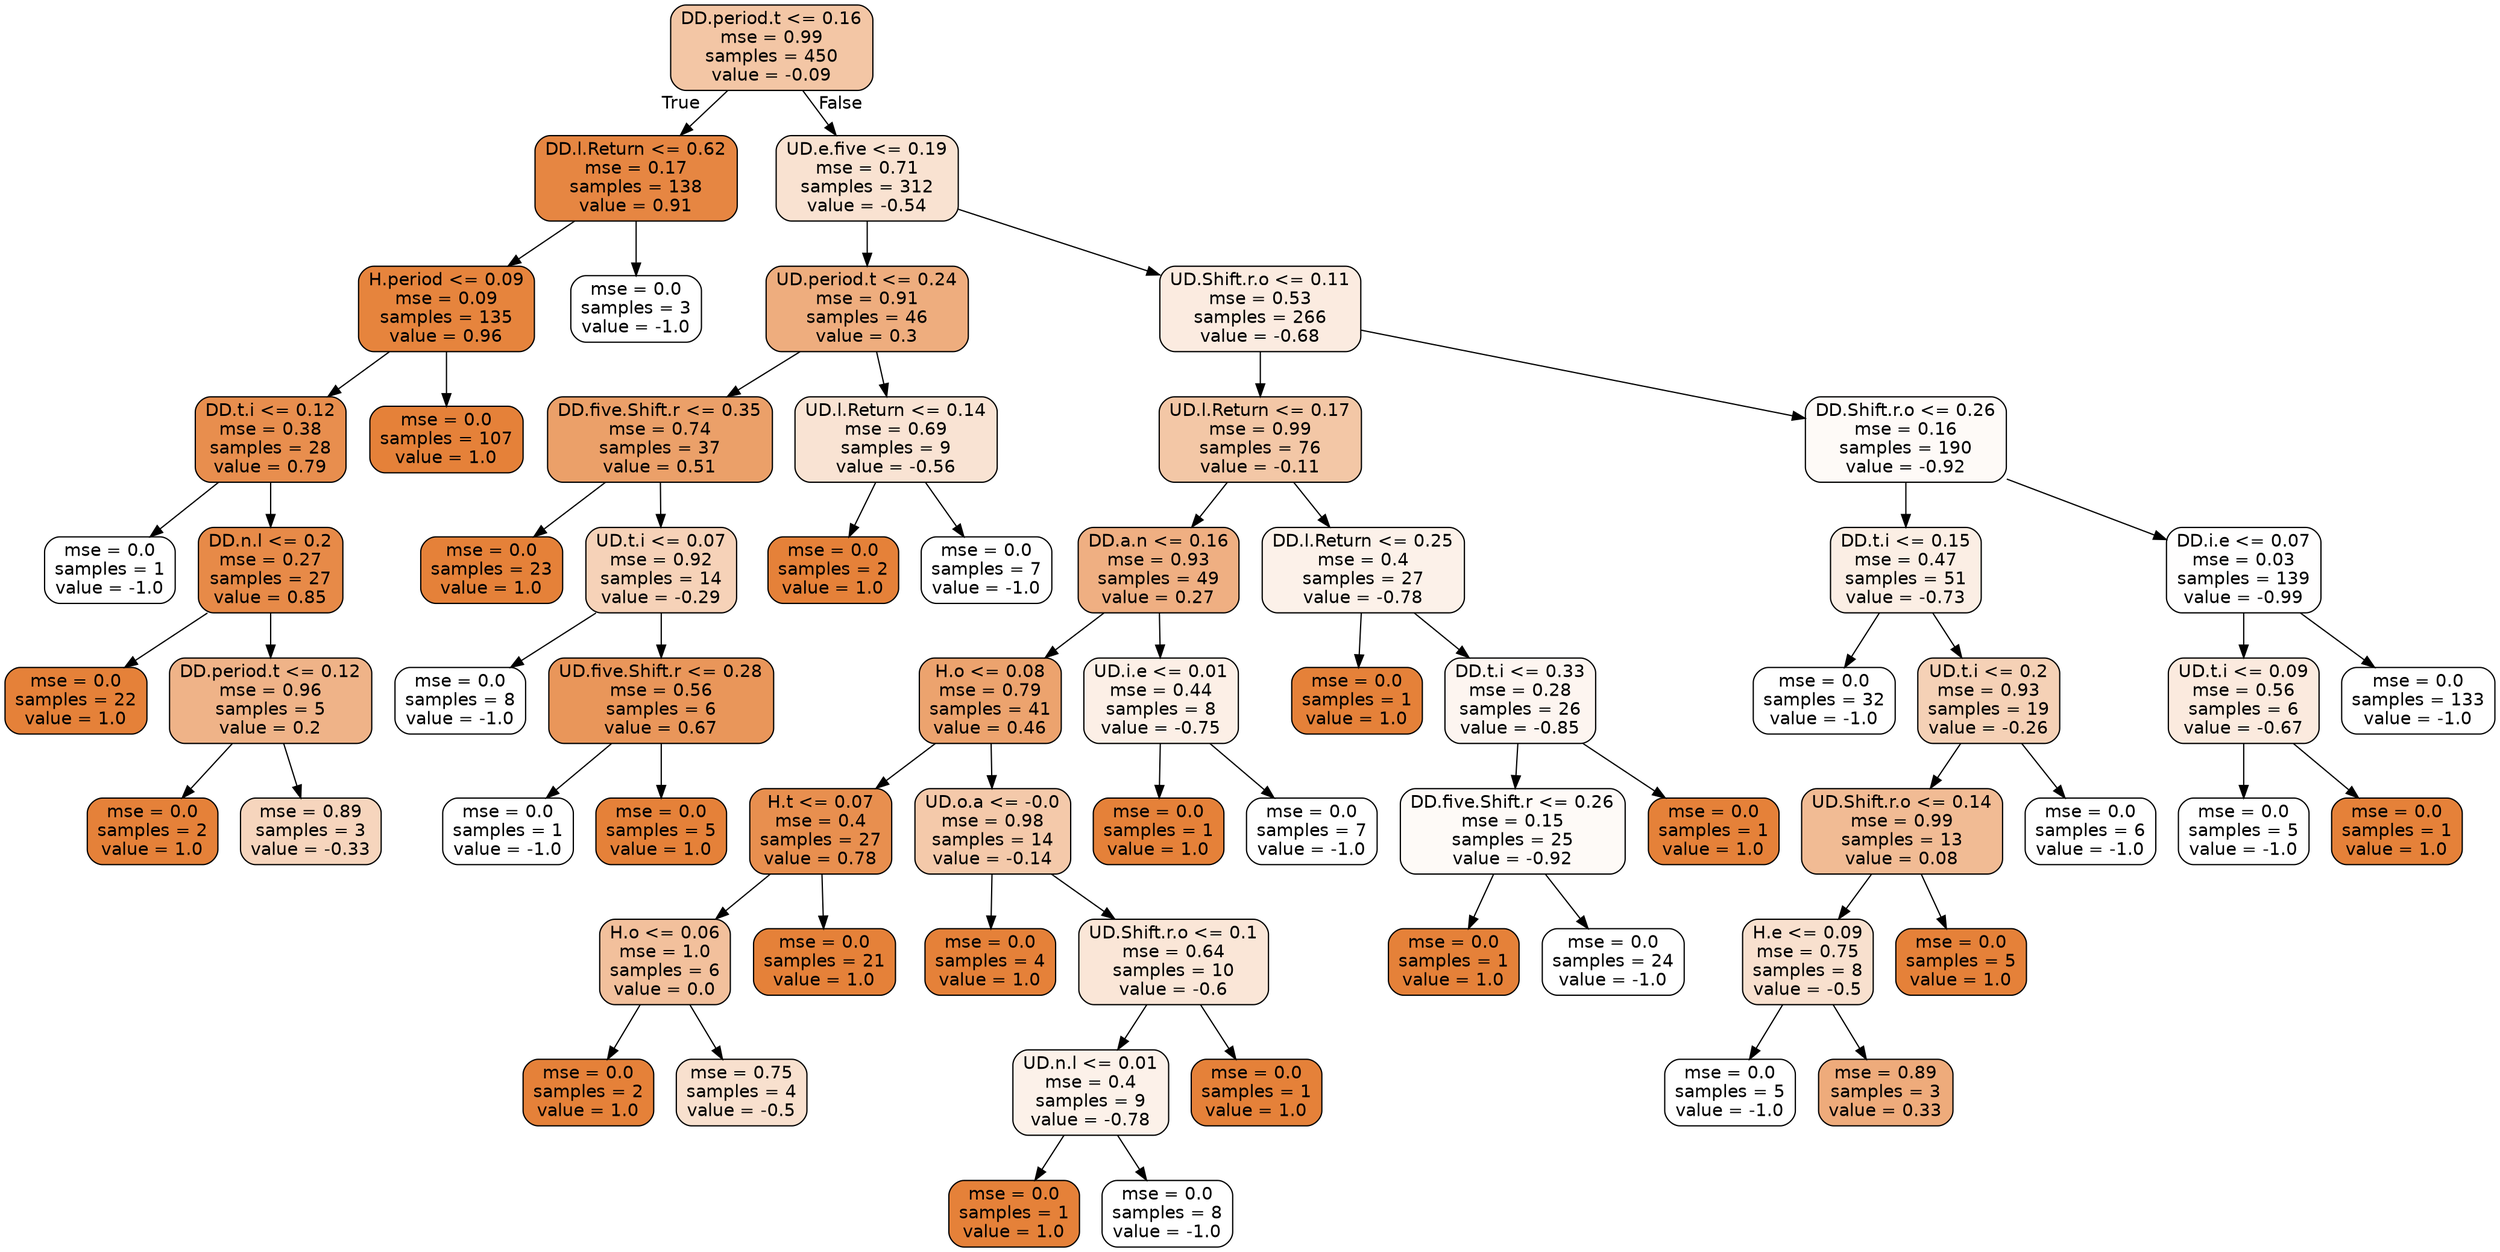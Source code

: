 digraph Tree {
node [shape=box, style="filled, rounded", color="black", fontname=helvetica] ;
edge [fontname=helvetica] ;
0 [label="DD.period.t <= 0.16\nmse = 0.99\nsamples = 450\nvalue = -0.09", fillcolor="#f3c6a5"] ;
1 [label="DD.l.Return <= 0.62\nmse = 0.17\nsamples = 138\nvalue = 0.91", fillcolor="#e68642"] ;
0 -> 1 [labeldistance=2.5, labelangle=45, headlabel="True"] ;
2 [label="H.period <= 0.09\nmse = 0.09\nsamples = 135\nvalue = 0.96", fillcolor="#e6843d"] ;
1 -> 2 ;
3 [label="DD.t.i <= 0.12\nmse = 0.38\nsamples = 28\nvalue = 0.79", fillcolor="#e88e4e"] ;
2 -> 3 ;
4 [label="mse = 0.0\nsamples = 1\nvalue = -1.0", fillcolor="#ffffff"] ;
3 -> 4 ;
5 [label="DD.n.l <= 0.2\nmse = 0.27\nsamples = 27\nvalue = 0.85", fillcolor="#e78a48"] ;
3 -> 5 ;
6 [label="mse = 0.0\nsamples = 22\nvalue = 1.0", fillcolor="#e58139"] ;
5 -> 6 ;
7 [label="DD.period.t <= 0.12\nmse = 0.96\nsamples = 5\nvalue = 0.2", fillcolor="#efb388"] ;
5 -> 7 ;
8 [label="mse = 0.0\nsamples = 2\nvalue = 1.0", fillcolor="#e58139"] ;
7 -> 8 ;
9 [label="mse = 0.89\nsamples = 3\nvalue = -0.33", fillcolor="#f6d5bd"] ;
7 -> 9 ;
10 [label="mse = 0.0\nsamples = 107\nvalue = 1.0", fillcolor="#e58139"] ;
2 -> 10 ;
11 [label="mse = 0.0\nsamples = 3\nvalue = -1.0", fillcolor="#ffffff"] ;
1 -> 11 ;
12 [label="UD.e.five <= 0.19\nmse = 0.71\nsamples = 312\nvalue = -0.54", fillcolor="#f9e2d1"] ;
0 -> 12 [labeldistance=2.5, labelangle=-45, headlabel="False"] ;
13 [label="UD.period.t <= 0.24\nmse = 0.91\nsamples = 46\nvalue = 0.3", fillcolor="#eead7e"] ;
12 -> 13 ;
14 [label="DD.five.Shift.r <= 0.35\nmse = 0.74\nsamples = 37\nvalue = 0.51", fillcolor="#eba069"] ;
13 -> 14 ;
15 [label="mse = 0.0\nsamples = 23\nvalue = 1.0", fillcolor="#e58139"] ;
14 -> 15 ;
16 [label="UD.t.i <= 0.07\nmse = 0.92\nsamples = 14\nvalue = -0.29", fillcolor="#f6d2b8"] ;
14 -> 16 ;
17 [label="mse = 0.0\nsamples = 8\nvalue = -1.0", fillcolor="#ffffff"] ;
16 -> 17 ;
18 [label="UD.five.Shift.r <= 0.28\nmse = 0.56\nsamples = 6\nvalue = 0.67", fillcolor="#e9965a"] ;
16 -> 18 ;
19 [label="mse = 0.0\nsamples = 1\nvalue = -1.0", fillcolor="#ffffff"] ;
18 -> 19 ;
20 [label="mse = 0.0\nsamples = 5\nvalue = 1.0", fillcolor="#e58139"] ;
18 -> 20 ;
21 [label="UD.l.Return <= 0.14\nmse = 0.69\nsamples = 9\nvalue = -0.56", fillcolor="#f9e3d3"] ;
13 -> 21 ;
22 [label="mse = 0.0\nsamples = 2\nvalue = 1.0", fillcolor="#e58139"] ;
21 -> 22 ;
23 [label="mse = 0.0\nsamples = 7\nvalue = -1.0", fillcolor="#ffffff"] ;
21 -> 23 ;
24 [label="UD.Shift.r.o <= 0.11\nmse = 0.53\nsamples = 266\nvalue = -0.68", fillcolor="#fbebe0"] ;
12 -> 24 ;
25 [label="UD.l.Return <= 0.17\nmse = 0.99\nsamples = 76\nvalue = -0.11", fillcolor="#f3c7a6"] ;
24 -> 25 ;
26 [label="DD.a.n <= 0.16\nmse = 0.93\nsamples = 49\nvalue = 0.27", fillcolor="#efaf82"] ;
25 -> 26 ;
27 [label="H.o <= 0.08\nmse = 0.79\nsamples = 41\nvalue = 0.46", fillcolor="#eca36e"] ;
26 -> 27 ;
28 [label="H.t <= 0.07\nmse = 0.4\nsamples = 27\nvalue = 0.78", fillcolor="#e88f4f"] ;
27 -> 28 ;
29 [label="H.o <= 0.06\nmse = 1.0\nsamples = 6\nvalue = 0.0", fillcolor="#f2c09c"] ;
28 -> 29 ;
30 [label="mse = 0.0\nsamples = 2\nvalue = 1.0", fillcolor="#e58139"] ;
29 -> 30 ;
31 [label="mse = 0.75\nsamples = 4\nvalue = -0.5", fillcolor="#f8e0ce"] ;
29 -> 31 ;
32 [label="mse = 0.0\nsamples = 21\nvalue = 1.0", fillcolor="#e58139"] ;
28 -> 32 ;
33 [label="UD.o.a <= -0.0\nmse = 0.98\nsamples = 14\nvalue = -0.14", fillcolor="#f4c9aa"] ;
27 -> 33 ;
34 [label="mse = 0.0\nsamples = 4\nvalue = 1.0", fillcolor="#e58139"] ;
33 -> 34 ;
35 [label="UD.Shift.r.o <= 0.1\nmse = 0.64\nsamples = 10\nvalue = -0.6", fillcolor="#fae6d7"] ;
33 -> 35 ;
36 [label="UD.n.l <= 0.01\nmse = 0.4\nsamples = 9\nvalue = -0.78", fillcolor="#fcf1e9"] ;
35 -> 36 ;
37 [label="mse = 0.0\nsamples = 1\nvalue = 1.0", fillcolor="#e58139"] ;
36 -> 37 ;
38 [label="mse = 0.0\nsamples = 8\nvalue = -1.0", fillcolor="#ffffff"] ;
36 -> 38 ;
39 [label="mse = 0.0\nsamples = 1\nvalue = 1.0", fillcolor="#e58139"] ;
35 -> 39 ;
40 [label="UD.i.e <= 0.01\nmse = 0.44\nsamples = 8\nvalue = -0.75", fillcolor="#fcefe6"] ;
26 -> 40 ;
41 [label="mse = 0.0\nsamples = 1\nvalue = 1.0", fillcolor="#e58139"] ;
40 -> 41 ;
42 [label="mse = 0.0\nsamples = 7\nvalue = -1.0", fillcolor="#ffffff"] ;
40 -> 42 ;
43 [label="DD.l.Return <= 0.25\nmse = 0.4\nsamples = 27\nvalue = -0.78", fillcolor="#fcf1e9"] ;
25 -> 43 ;
44 [label="mse = 0.0\nsamples = 1\nvalue = 1.0", fillcolor="#e58139"] ;
43 -> 44 ;
45 [label="DD.t.i <= 0.33\nmse = 0.28\nsamples = 26\nvalue = -0.85", fillcolor="#fdf5f0"] ;
43 -> 45 ;
46 [label="DD.five.Shift.r <= 0.26\nmse = 0.15\nsamples = 25\nvalue = -0.92", fillcolor="#fefaf7"] ;
45 -> 46 ;
47 [label="mse = 0.0\nsamples = 1\nvalue = 1.0", fillcolor="#e58139"] ;
46 -> 47 ;
48 [label="mse = 0.0\nsamples = 24\nvalue = -1.0", fillcolor="#ffffff"] ;
46 -> 48 ;
49 [label="mse = 0.0\nsamples = 1\nvalue = 1.0", fillcolor="#e58139"] ;
45 -> 49 ;
50 [label="DD.Shift.r.o <= 0.26\nmse = 0.16\nsamples = 190\nvalue = -0.92", fillcolor="#fefaf7"] ;
24 -> 50 ;
51 [label="DD.t.i <= 0.15\nmse = 0.47\nsamples = 51\nvalue = -0.73", fillcolor="#fbeee4"] ;
50 -> 51 ;
52 [label="mse = 0.0\nsamples = 32\nvalue = -1.0", fillcolor="#ffffff"] ;
51 -> 52 ;
53 [label="UD.t.i <= 0.2\nmse = 0.93\nsamples = 19\nvalue = -0.26", fillcolor="#f5d1b6"] ;
51 -> 53 ;
54 [label="UD.Shift.r.o <= 0.14\nmse = 0.99\nsamples = 13\nvalue = 0.08", fillcolor="#f1bb94"] ;
53 -> 54 ;
55 [label="H.e <= 0.09\nmse = 0.75\nsamples = 8\nvalue = -0.5", fillcolor="#f8e0ce"] ;
54 -> 55 ;
56 [label="mse = 0.0\nsamples = 5\nvalue = -1.0", fillcolor="#ffffff"] ;
55 -> 56 ;
57 [label="mse = 0.89\nsamples = 3\nvalue = 0.33", fillcolor="#eeab7b"] ;
55 -> 57 ;
58 [label="mse = 0.0\nsamples = 5\nvalue = 1.0", fillcolor="#e58139"] ;
54 -> 58 ;
59 [label="mse = 0.0\nsamples = 6\nvalue = -1.0", fillcolor="#ffffff"] ;
53 -> 59 ;
60 [label="DD.i.e <= 0.07\nmse = 0.03\nsamples = 139\nvalue = -0.99", fillcolor="#fffefe"] ;
50 -> 60 ;
61 [label="UD.t.i <= 0.09\nmse = 0.56\nsamples = 6\nvalue = -0.67", fillcolor="#fbeade"] ;
60 -> 61 ;
62 [label="mse = 0.0\nsamples = 5\nvalue = -1.0", fillcolor="#ffffff"] ;
61 -> 62 ;
63 [label="mse = 0.0\nsamples = 1\nvalue = 1.0", fillcolor="#e58139"] ;
61 -> 63 ;
64 [label="mse = 0.0\nsamples = 133\nvalue = -1.0", fillcolor="#ffffff"] ;
60 -> 64 ;
}